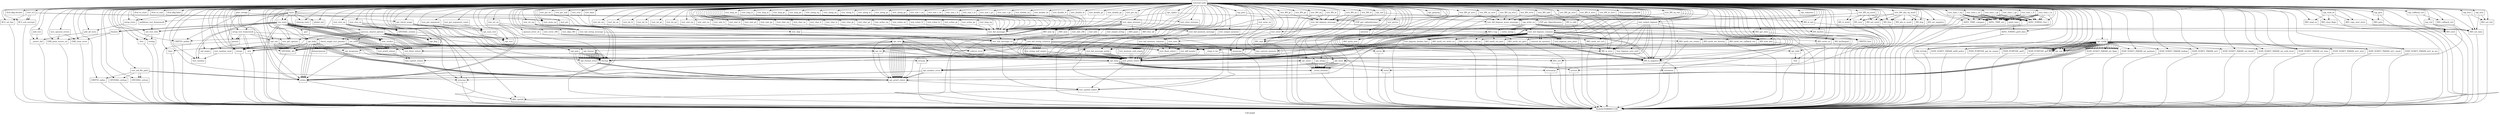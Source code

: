 digraph "Call graph" {
	label="Call graph";

	Node0x559806651340 [shape=record,label="{external node}"];
	Node0x559806651340 -> Node0x559806651d80;
	Node0x559806651340 -> Node0x5598063eb0b0;
	Node0x559806651340 -> Node0x5598063e9d00;
	Node0x559806651340 -> Node0x5598066508b0;
	Node0x559806651340 -> Node0x5598063e9c50;
	Node0x559806651340 -> Node0x5598063e9dd0;
	Node0x559806651340 -> Node0x5598063e9e40;
	Node0x559806651340 -> Node0x559806652060;
	Node0x559806651340 -> Node0x5598063e9f40;
	Node0x559806651340 -> Node0x5598063e9fb0;
	Node0x559806651340 -> Node0x5598063ea020;
	Node0x559806651340 -> Node0x5598063ea050;
	Node0x559806651340 -> Node0x5598064489f0;
	Node0x559806651340 -> Node0x559806448be0;
	Node0x559806651340 -> Node0x559806448c50;
	Node0x559806651340 -> Node0x559806448cf0;
	Node0x559806651340 -> Node0x559806448d90;
	Node0x559806651340 -> Node0x559806448e30;
	Node0x559806651340 -> Node0x5598063c3740;
	Node0x559806651340 -> Node0x5598063c37e0;
	Node0x559806651340 -> Node0x5598063c3880;
	Node0x559806651340 -> Node0x55980640d3b0;
	Node0x559806651340 -> Node0x55980640d500;
	Node0x559806651340 -> Node0x55980640d420;
	Node0x559806651340 -> Node0x55980640d5a0;
	Node0x559806651340 -> Node0x55980640d610;
	Node0x559806651340 -> Node0x55980640d6b0;
	Node0x559806651340 -> Node0x55980640d760;
	Node0x559806651340 -> Node0x55980640d970;
	Node0x559806651340 -> Node0x55980640d9a0;
	Node0x559806651340 -> Node0x55980640da50;
	Node0x559806651340 -> Node0x55980640dbd0;
	Node0x559806651340 -> Node0x55980640dcd0;
	Node0x559806651340 -> Node0x55980640e080;
	Node0x559806651340 -> Node0x55980640e190;
	Node0x559806651340 -> Node0x55980640e2a0;
	Node0x559806651340 -> Node0x55980640dfa0;
	Node0x559806651340 -> Node0x55980640e2d0;
	Node0x559806651340 -> Node0x559806448a20;
	Node0x559806651340 -> Node0x55980640d450;
	Node0x559806651340 -> Node0x5598063c2d40;
	Node0x559806651340 -> Node0x559806448b40;
	Node0x559806651340 -> Node0x55980640dd70;
	Node0x559806651340 -> Node0x5598063ea130;
	Node0x559806651340 -> Node0x559806652f10;
	Node0x559806651340 -> Node0x559806652f40;
	Node0x559806651340 -> Node0x559806653050;
	Node0x559806651340 -> Node0x559806653130;
	Node0x559806651340 -> Node0x559806653160;
	Node0x559806651340 -> Node0x5598066531d0;
	Node0x559806651340 -> Node0x559806653280;
	Node0x559806651340 -> Node0x559806653320;
	Node0x559806651340 -> Node0x5598066534a0;
	Node0x559806651340 -> Node0x5598066534d0;
	Node0x559806651340 -> Node0x559806653640;
	Node0x559806651340 -> Node0x559806653670;
	Node0x559806651340 -> Node0x5598066536e0;
	Node0x559806651340 -> Node0x5598066538b0;
	Node0x559806651340 -> Node0x559806653950;
	Node0x559806651340 -> Node0x5598066539f0;
	Node0x559806651340 -> Node0x559806653a90;
	Node0x559806651340 -> Node0x559806653b30;
	Node0x559806651340 -> Node0x559806653bd0;
	Node0x559806651340 -> Node0x559806653c70;
	Node0x559806651340 -> Node0x559806653d10;
	Node0x559806651340 -> Node0x5598066526a0;
	Node0x559806651340 -> Node0x559806652740;
	Node0x559806651340 -> Node0x5598066527e0;
	Node0x559806651340 -> Node0x559806652880;
	Node0x559806651340 -> Node0x559806652920;
	Node0x559806651340 -> Node0x5598066529c0;
	Node0x559806651340 -> Node0x559806652a60;
	Node0x559806651340 -> Node0x559806652b00;
	Node0x559806651340 -> Node0x559806652ba0;
	Node0x559806651340 -> Node0x559806652c40;
	Node0x559806651340 -> Node0x559806652ce0;
	Node0x559806651340 -> Node0x559806652d80;
	Node0x559806651340 -> Node0x559806653d40;
	Node0x559806651340 -> Node0x559806653de0;
	Node0x559806651340 -> Node0x559806653e80;
	Node0x559806651340 -> Node0x559806653f20;
	Node0x559806651340 -> Node0x559806653fc0;
	Node0x559806651340 -> Node0x559806654060;
	Node0x559806651340 -> Node0x559806654100;
	Node0x559806651340 -> Node0x5598066541a0;
	Node0x559806651340 -> Node0x559806654240;
	Node0x559806651340 -> Node0x5598066542e0;
	Node0x559806651340 -> Node0x559806654380;
	Node0x559806651340 -> Node0x559806654420;
	Node0x559806651340 -> Node0x5598066544c0;
	Node0x559806651340 -> Node0x559806654560;
	Node0x559806651340 -> Node0x559806654600;
	Node0x559806651340 -> Node0x559806428100;
	Node0x559806651340 -> Node0x5598064281a0;
	Node0x559806651340 -> Node0x559806428240;
	Node0x559806651340 -> Node0x5598064282e0;
	Node0x559806651340 -> Node0x559806428380;
	Node0x559806651340 -> Node0x559806428420;
	Node0x559806651340 -> Node0x5598064284c0;
	Node0x559806651340 -> Node0x559806428560;
	Node0x559806651340 -> Node0x559806428600;
	Node0x559806651340 -> Node0x5598064286a0;
	Node0x559806651340 -> Node0x559806428740;
	Node0x559806651340 -> Node0x5598064287e0;
	Node0x559806651340 -> Node0x559806428880;
	Node0x559806651340 -> Node0x559806428920;
	Node0x559806651340 -> Node0x5598064289c0;
	Node0x559806651340 -> Node0x55980640d640;
	Node0x559806651340 -> Node0x559806428a90;
	Node0x559806651340 -> Node0x559806428b30;
	Node0x559806651340 -> Node0x559806428bd0;
	Node0x559806651340 -> Node0x559806428d90;
	Node0x559806651340 -> Node0x559806428dc0;
	Node0x559806651340 -> Node0x559806428f00;
	Node0x559806651340 -> Node0x559806428fa0;
	Node0x559806651340 -> Node0x5598064290d0;
	Node0x559806651340 -> Node0x5598063e9be0;
	Node0x559806651340 -> Node0x559806429100;
	Node0x559806651340 -> Node0x5598064292e0;
	Node0x559806651340 -> Node0x559806429310;
	Node0x559806651340 -> Node0x559806429410;
	Node0x559806651340 -> Node0x559806429570;
	Node0x559806651340 -> Node0x5598064295e0;
	Node0x559806651340 -> Node0x559806429740;
	Node0x559806651340 -> Node0x559806429770;
	Node0x559806651340 -> Node0x559806429830;
	Node0x559806651340 -> Node0x5598064298f0;
	Node0x559806651340 -> Node0x5598064299f0;
	Node0x559806651340 -> Node0x559806429b70;
	Node0x559806651340 -> Node0x559806427080;
	Node0x559806651340 -> Node0x5598064270f0;
	Node0x559806651340 -> Node0x559806427240;
	Node0x559806651340 -> Node0x5598064272b0;
	Node0x559806651340 -> Node0x559806427400;
	Node0x559806651340 -> Node0x559806427470;
	Node0x559806651340 -> Node0x559806427600;
	Node0x559806651340 -> Node0x5598064276a0;
	Node0x559806651340 -> Node0x559806427710;
	Node0x559806651340 -> Node0x559806427800;
	Node0x559806651340 -> Node0x559806427830;
	Node0x559806651340 -> Node0x559806427930;
	Node0x559806651340 -> Node0x5598064279d0;
	Node0x559806651340 -> Node0x559806427960;
	Node0x559806651340 -> Node0x559806427b60;
	Node0x559806651340 -> Node0x559806427da0;
	Node0x559806651340 -> Node0x559806427e10;
	Node0x559806651340 -> Node0x559806427e40;
	Node0x559806651340 -> Node0x559806427ef0;
	Node0x559806651340 -> Node0x559806429c10;
	Node0x559806651340 -> Node0x559806429c80;
	Node0x559806651340 -> Node0x559806429cb0;
	Node0x559806651340 -> Node0x559806429ee0;
	Node0x559806651340 -> Node0x559806429fb0;
	Node0x559806651340 -> Node0x55980642a0b0;
	Node0x559806651340 -> Node0x55980642a0e0;
	Node0x559806651340 -> Node0x55980642a260;
	Node0x559806651340 -> Node0x55980642a3e0;
	Node0x559806651340 -> Node0x55980642a560;
	Node0x559806651340 -> Node0x55980642a6e0;
	Node0x559806651340 -> Node0x55980642a8d0;
	Node0x559806651340 -> Node0x55980642a940;
	Node0x559806651340 -> Node0x559806448920;
	Node0x559806651340 -> Node0x5598063c3350;
	Node0x559806651340 -> Node0x55980642a970;
	Node0x559806651340 -> Node0x55980642ab40;
	Node0x559806651340 -> Node0x55980642abb0;
	Node0x559806651340 -> Node0x55980642acf0;
	Node0x559806651340 -> Node0x55980642ad90;
	Node0x559806651340 -> Node0x55980642ae00;
	Node0x559806651340 -> Node0x55980642aef0;
	Node0x559806651340 -> Node0x5598063c3580;
	Node0x559806651340 -> Node0x55980642af20;
	Node0x559806651340 -> Node0x55980642afe0;
	Node0x559806651340 -> Node0x5598063dfd20;
	Node0x559806651340 -> Node0x5598063dfdd0;
	Node0x559806651340 -> Node0x5598063dfe00;
	Node0x559806651340 -> Node0x5598063e0080;
	Node0x559806651340 -> Node0x5598063e00b0;
	Node0x559806651340 -> Node0x5598063e02a0;
	Node0x559806651340 -> Node0x5598063e02d0;
	Node0x559806651340 -> Node0x5598063e04c0;
	Node0x559806651340 -> Node0x5598063c3510;
	Node0x559806651340 -> Node0x5598063e04f0;
	Node0x559806651340 -> Node0x5598063e06b0;
	Node0x559806651340 -> Node0x5598063e0720;
	Node0x559806651340 -> Node0x5598063e0790;
	Node0x559806651340 -> Node0x5598063e0800;
	Node0x559806651340 -> Node0x5598063e0870;
	Node0x559806651340 -> Node0x5598063e0cf0;
	Node0x559806651340 -> Node0x5598063e0d60;
	Node0x559806651340 -> Node0x5598063e0dd0;
	Node0x559806651340 -> Node0x5598063e0e40;
	Node0x559806651340 -> Node0x5598063e0eb0;
	Node0x559806651340 -> Node0x5598063e1730;
	Node0x559806651340 -> Node0x5598063e17a0;
	Node0x559806651340 -> Node0x5598063e1810;
	Node0x559806651340 -> Node0x5598063e1880;
	Node0x559806651340 -> Node0x5598063c33f0;
	Node0x559806651340 -> Node0x5598063e1bf0;
	Node0x559806651340 -> Node0x5598063e1b80;
	Node0x559806651340 -> Node0x5598063e1cd0;
	Node0x559806651340 -> Node0x5598063c34a0;
	Node0x559806651340 -> Node0x5598063e1da0;
	Node0x559806651340 -> Node0x55980640e200;
	Node0x559806651340 -> Node0x55980640e0f0;
	Node0x559806651340 -> Node0x5598063c3380;
	Node0x559806651340 -> Node0x55980640dd40;
	Node0x559806651340 -> Node0x5598063e1e00;
	Node0x559806651340 -> Node0x5598063e1f90;
	Node0x559806651340 -> Node0x5598063e2000;
	Node0x559806651340 -> Node0x55980640e010;
	Node0x559806651340 -> Node0x5598063e2100;
	Node0x559806651340 -> Node0x5598063c3620;
	Node0x559806651340 -> Node0x5598063e21a0;
	Node0x559806651340 -> Node0x55980640e380;
	Node0x559806651340 -> Node0x559806448ad0;
	Node0x559806651340 -> Node0x5598063e22a0;
	Node0x559806651340 -> Node0x5598063c3690;
	Node0x559806651340 -> Node0x5598063e23a0;
	Node0x559806651340 -> Node0x559806428c00;
	Node0x559806651340 -> Node0x5598063e2740;
	Node0x559806651340 -> Node0x5598063e2c40;
	Node0x559806651340 -> Node0x5598064294b0;
	Node0x559806651340 -> Node0x5598063e2dd0;
	Node0x559806651340 -> Node0x5598063e2f40;
	Node0x559806651340 -> Node0x5598063e3430;
	Node0x559806651340 -> Node0x559806429680;
	Node0x559806651340 -> Node0x5598063e3680;
	Node0x559806651340 -> Node0x5598063e36f0;
	Node0x559806651340 -> Node0x559806429270;
	Node0x559806651340 -> Node0x5598063e3960;
	Node0x559806651340 -> Node0x55980640dde0;
	Node0x559806651340 -> Node0x5598063e1ee0;
	Node0x559806651340 -> Node0x5598063e3b00;
	Node0x559806651340 -> Node0x5598063e3f70;
	Node0x559806651340 -> Node0x5598063e3ba0;
	Node0x559806651340 -> Node0x5598063e41d0;
	Node0x559806651340 -> Node0x5598063e3b30;
	Node0x559806651340 -> Node0x5598063e43c0;
	Node0x559806651340 -> Node0x5598063e3ca0;
	Node0x559806651340 -> Node0x5598063e4460;
	Node0x559806651340 -> Node0x5598063e3d10;
	Node0x559806651340 -> Node0x5598063e45c0;
	Node0x559806651340 -> Node0x5598063e3d80;
	Node0x559806651340 -> Node0x5598063e4740;
	Node0x559806651340 -> Node0x5598063e3df0;
	Node0x559806651340 -> Node0x5598063e4850;
	Node0x559806651340 -> Node0x5598063e3e60;
	Node0x559806651340 -> Node0x5598063e4940;
	Node0x559806651340 -> Node0x5598063e3ed0;
	Node0x559806651340 -> Node0x5598063e3fe0;
	Node0x559806651340 -> Node0x5598063e49e0;
	Node0x559806651340 -> Node0x5598063e4010;
	Node0x559806651340 -> Node0x5598063e47e0;
	Node0x559806651340 -> Node0x5598063e4500;
	Node0x559806651340 -> Node0x5598063e4270;
	Node0x559806651340 -> Node0x5598063e4200;
	Node0x559806651340 -> Node0x5598063e4320;
	Node0x559806651340 -> Node0x5598063e4080;
	Node0x559806651340 -> Node0x5598063ddc40;
	Node0x5598063eb0b0 [shape=record,label="{test_rc2}"];
	Node0x5598063eb0b0 -> Node0x5598066508b0;
	Node0x5598063eb0b0 -> Node0x5598063e9c50;
	Node0x5598063eb0b0 -> Node0x5598063e9be0;
	Node0x5598063eb0b0 -> Node0x5598063e9c50;
	Node0x5598063eb0b0 -> Node0x5598063e9be0;
	Node0x559806651d80 [shape=record,label="{setup_tests}"];
	Node0x559806651d80 -> Node0x559806652060;
	Node0x5598063e9d00 [shape=record,label="{llvm.dbg.declare}"];
	Node0x5598066508b0 [shape=record,label="{RC2_set_key}"];
	Node0x5598066508b0 -> Node0x559806651140;
	Node0x5598063ea050 [shape=record,label="{atoi}"];
	Node0x5598063ea050 -> Node0x559806651140;
	Node0x5598063ea100 [shape=record,label="{set_seed}"];
	Node0x5598063ea100 -> Node0x5598064489f0;
	Node0x5598063ea100 -> Node0x5598063e9f40;
	Node0x5598063ea100 -> Node0x559806448a20;
	Node0x5598063ea100 -> Node0x559806448ad0;
	Node0x5598063ea100 -> Node0x559806448b40;
	Node0x5598064489f0 [shape=record,label="{time}"];
	Node0x5598064489f0 -> Node0x559806651140;
	Node0x559806448be0 [shape=record,label="{pulldown_test_framework}"];
	Node0x559806448be0 -> Node0x559806448c50;
	Node0x559806448c50 [shape=record,label="{set_test_title}"];
	Node0x559806448c50 -> Node0x559806448cf0;
	Node0x559806448c50 -> Node0x559806448d90;
	Node0x55980640d9a0 [shape=record,label="{CRYPTO_zalloc}"];
	Node0x55980640d9a0 -> Node0x559806651140;
	Node0x559806448cf0 [shape=record,label="{free}"];
	Node0x559806448cf0 -> Node0x559806651140;
	Node0x559806448d90 [shape=record,label="{strdup}"];
	Node0x559806448d90 -> Node0x559806651140;
	Node0x559806448e30 [shape=record,label="{run_tests}"];
	Node0x559806448e30 -> Node0x5598063c2d10;
	Node0x559806448e30 -> Node0x559806448a20;
	Node0x559806448e30 -> Node0x559806448a20;
	Node0x559806448e30 -> Node0x559806448a20;
	Node0x559806448e30 -> Node0x559806448ad0;
	Node0x559806448e30 -> Node0x5598063c2d40;
	Node0x559806448e30 -> Node0x559806448a20;
	Node0x559806448e30 -> Node0x559806448a20;
	Node0x559806448e30 -> Node0x559806448ad0;
	Node0x559806448e30 -> Node0x559806448c50;
	Node0x559806448e30 -> Node0x559806651140;
	Node0x559806448e30 -> Node0x5598063c2df0;
	Node0x559806448e30 -> Node0x5598063c2e60;
	Node0x559806448e30 -> Node0x559806448a20;
	Node0x559806448e30 -> Node0x559806448a20;
	Node0x559806448e30 -> Node0x559806448ad0;
	Node0x559806448e30 -> Node0x5598063c2d40;
	Node0x559806448e30 -> Node0x5598063c32e0;
	Node0x559806448e30 -> Node0x559806448c50;
	Node0x559806448e30 -> Node0x559806651140;
	Node0x559806448e30 -> Node0x5598063c2e60;
	Node0x559806448e30 -> Node0x5598063c2df0;
	Node0x559806448e30 -> Node0x5598063c2df0;
	Node0x559806448e30 -> Node0x5598063c2df0;
	Node0x559806427710 [shape=record,label="{BN_is_odd}"];
	Node0x559806427710 -> Node0x559806651140;
	Node0x559806427800 [shape=record,label="{test_BN_even}"];
	Node0x559806427800 -> Node0x559806427710;
	Node0x559806427800 -> Node0x559806429680;
	Node0x559806427830 [shape=record,label="{test_BN_eq_word}"];
	Node0x559806427830 -> Node0x559806427930;
	Node0x559806427830 -> Node0x5598064279d0;
	Node0x559806427830 -> Node0x559806427960;
	Node0x559806427830 -> Node0x5598064294b0;
	Node0x559806427830 -> Node0x559806427b60;
	Node0x559806427930 [shape=record,label="{BN_is_word}"];
	Node0x559806427930 -> Node0x559806651140;
	Node0x5598064279d0 [shape=record,label="{BN_new}"];
	Node0x5598064279d0 -> Node0x559806651140;
	Node0x559806427960 [shape=record,label="{BN_set_word}"];
	Node0x559806427960 -> Node0x559806651140;
	Node0x559806427b60 [shape=record,label="{BN_free}"];
	Node0x559806427b60 -> Node0x559806651140;
	Node0x559806427da0 [shape=record,label="{test_BN_abs_eq_word}"];
	Node0x559806427da0 -> Node0x559806427e10;
	Node0x559806427da0 -> Node0x5598064279d0;
	Node0x559806427da0 -> Node0x559806427e40;
	Node0x559806427da0 -> Node0x559806427ef0;
	Node0x559806427da0 -> Node0x559806427960;
	Node0x559806427da0 -> Node0x5598064294b0;
	Node0x559806427da0 -> Node0x559806427b60;
	Node0x559806427da0 -> Node0x559806427b60;
	Node0x559806427e10 [shape=record,label="{BN_abs_is_word}"];
	Node0x559806427e10 -> Node0x559806651140;
	Node0x559806427e40 [shape=record,label="{BN_dup}"];
	Node0x559806427e40 -> Node0x559806651140;
	Node0x559806427ef0 [shape=record,label="{BN_set_negative}"];
	Node0x559806427ef0 -> Node0x559806651140;
	Node0x559806429c10 [shape=record,label="{test_time_t_eq}"];
	Node0x559806429c10 -> Node0x559806429c80;
	Node0x559806429c10 -> Node0x559806429c80;
	Node0x559806429c10 -> Node0x559806429cb0;
	Node0x559806429c10 -> Node0x559806429d60;
	Node0x559806429c10 -> Node0x559806429d60;
	Node0x559806429c10 -> Node0x5598066537e0;
	Node0x559806429c10 -> Node0x559806429ee0;
	Node0x559806429c10 -> Node0x559806429ee0;
	Node0x559806429c80 [shape=record,label="{ASN1_TIME_set}"];
	Node0x559806429c80 -> Node0x559806651140;
	Node0x559806429cb0 [shape=record,label="{ASN1_TIME_compare}"];
	Node0x559806429cb0 -> Node0x559806651140;
	Node0x559806429d60 [shape=record,label="{print_time}"];
	Node0x559806429d60 -> Node0x559806429fb0;
	Node0x559806429ee0 [shape=record,label="{ASN1_STRING_free}"];
	Node0x559806429ee0 -> Node0x559806651140;
	Node0x559806429fb0 [shape=record,label="{ASN1_STRING_get0_data}"];
	Node0x559806429fb0 -> Node0x559806651140;
	Node0x55980642a0b0 [shape=record,label="{test_time_t_ne}"];
	Node0x55980642a0b0 -> Node0x559806429c80;
	Node0x55980642a0b0 -> Node0x559806429c80;
	Node0x55980642a0b0 -> Node0x559806429cb0;
	Node0x55980642a0b0 -> Node0x559806429d60;
	Node0x55980642a0b0 -> Node0x559806429d60;
	Node0x55980642a0b0 -> Node0x5598066537e0;
	Node0x55980642a0b0 -> Node0x559806429ee0;
	Node0x55980642a0b0 -> Node0x559806429ee0;
	Node0x55980642a0e0 [shape=record,label="{test_time_t_gt}"];
	Node0x55980642a0e0 -> Node0x559806429c80;
	Node0x55980642a0e0 -> Node0x559806429c80;
	Node0x55980642a0e0 -> Node0x559806429cb0;
	Node0x55980642a0e0 -> Node0x559806429d60;
	Node0x55980642a0e0 -> Node0x559806429d60;
	Node0x55980642a0e0 -> Node0x5598066537e0;
	Node0x55980642a0e0 -> Node0x559806429ee0;
	Node0x55980642a0e0 -> Node0x559806429ee0;
	Node0x55980642a260 [shape=record,label="{test_time_t_ge}"];
	Node0x55980642a260 -> Node0x559806429c80;
	Node0x55980642a260 -> Node0x559806429c80;
	Node0x55980642a260 -> Node0x559806429cb0;
	Node0x55980642a260 -> Node0x559806429d60;
	Node0x55980642a260 -> Node0x559806429d60;
	Node0x55980642a260 -> Node0x5598066537e0;
	Node0x55980642a260 -> Node0x559806429ee0;
	Node0x55980642a260 -> Node0x559806429ee0;
	Node0x55980642a3e0 [shape=record,label="{test_time_t_lt}"];
	Node0x55980642a3e0 -> Node0x559806429c80;
	Node0x55980642a3e0 -> Node0x559806429c80;
	Node0x55980642a3e0 -> Node0x559806429cb0;
	Node0x55980642a3e0 -> Node0x559806429d60;
	Node0x55980642a3e0 -> Node0x559806429d60;
	Node0x55980642a3e0 -> Node0x5598066537e0;
	Node0x55980642a3e0 -> Node0x559806429ee0;
	Node0x55980642a3e0 -> Node0x559806429ee0;
	Node0x55980642a560 [shape=record,label="{test_time_t_le}"];
	Node0x55980642a560 -> Node0x559806429c80;
	Node0x55980642a560 -> Node0x559806429c80;
	Node0x55980642a560 -> Node0x559806429cb0;
	Node0x55980642a560 -> Node0x559806429d60;
	Node0x55980642a560 -> Node0x559806429d60;
	Node0x55980642a560 -> Node0x5598066537e0;
	Node0x55980642a560 -> Node0x559806429ee0;
	Node0x55980642a560 -> Node0x559806429ee0;
	Node0x55980642a6e0 [shape=record,label="{opt_progname}"];
	Node0x55980642a6e0 -> Node0x55980640d610;
	Node0x55980642a6e0 -> Node0x55980642a8d0;
	Node0x55980642a8d0 [shape=record,label="{strncpy}"];
	Node0x55980642a8d0 -> Node0x559806651140;
	Node0x55980642a940 [shape=record,label="{opt_getprog}"];
	Node0x559806448920 [shape=record,label="{opt_init}"];
	Node0x559806448920 -> Node0x5598063c3350;
	Node0x559806448920 -> Node0x55980642a6e0;
	Node0x559806448920 -> Node0x55980640e2a0;
	Node0x559806448920 -> Node0x55980640e2a0;
	Node0x559806448920 -> Node0x55980640e2a0;
	Node0x559806448920 -> Node0x55980640d420;
	Node0x559806448920 -> Node0x55980640e2a0;
	Node0x559806448920 -> Node0x55980640e2a0;
	Node0x559806448920 -> Node0x55980640e2a0;
	Node0x5598063e4010 [shape=record,label="{BIO_set_data}"];
	Node0x5598063e4010 -> Node0x559806651140;
	Node0x5598063e47e0 [shape=record,label="{BIO_set_init}"];
	Node0x5598063e47e0 -> Node0x559806651140;
	Node0x5598063e4500 [shape=record,label="{BIO_gets}"];
	Node0x5598063e4500 -> Node0x559806651140;
	Node0x5598063e4270 [shape=record,label="{BIO_read_ex}"];
	Node0x5598063e4270 -> Node0x559806651140;
	Node0x5598063e4200 [shape=record,label="{BIO_clear_flags}"];
	Node0x5598063e4200 -> Node0x559806651140;
	Node0x5598063e4320 [shape=record,label="{BIO_copy_next_retry}"];
	Node0x5598063e4320 -> Node0x559806651140;
	Node0x5598063e4080 [shape=record,label="{BIO_get_data}"];
	Node0x5598063e4080 -> Node0x559806651140;
	Node0x5598063e4130 [shape=record,label="{write_string}"];
	Node0x5598063e4130 -> Node0x5598063ddc40;
	Node0x5598063ddc40 [shape=record,label="{BIO_write_ex}"];
	Node0x5598063ddc40 -> Node0x559806651140;
	Node0x5598063e9c50 [shape=record,label="{RC2_ecb_encrypt}"];
	Node0x5598063e9c50 -> Node0x559806651140;
	Node0x5598063e9dd0 [shape=record,label="{add_test}"];
	Node0x5598063e9dd0 -> Node0x5598063e9e40;
	Node0x5598063e9e40 [shape=record,label="{__assert_fail}"];
	Node0x5598063e9e40 -> Node0x559806651140;
	Node0x559806652060 [shape=record,label="{add_all_tests}"];
	Node0x559806652060 -> Node0x5598063e9e40;
	Node0x5598063e9f40 [shape=record,label="{subtest_level}"];
	Node0x5598063e9fb0 [shape=record,label="{setup_test_framework}"];
	Node0x5598063e9fb0 -> Node0x5598063ea020;
	Node0x5598063e9fb0 -> Node0x5598063ea020;
	Node0x5598063e9fb0 -> Node0x5598063ea050;
	Node0x5598063e9fb0 -> Node0x5598063ea050;
	Node0x5598063e9fb0 -> Node0x5598063ea100;
	Node0x5598063e9fb0 -> Node0x5598063ea130;
	Node0x5598063e9fb0 -> Node0x559806448920;
	Node0x5598063ea020 [shape=record,label="{getenv}"];
	Node0x5598063ea020 -> Node0x559806651140;
	Node0x559806429410 [shape=record,label="{BN_cmp}"];
	Node0x559806429410 -> Node0x559806651140;
	Node0x559806429570 [shape=record,label="{test_BN_eq_zero}"];
	Node0x559806429570 -> Node0x5598064295e0;
	Node0x559806429570 -> Node0x559806429680;
	Node0x5598064295e0 [shape=record,label="{BN_is_zero}"];
	Node0x5598064295e0 -> Node0x559806651140;
	Node0x559806429740 [shape=record,label="{test_BN_ne}"];
	Node0x559806429740 -> Node0x559806429410;
	Node0x559806429740 -> Node0x5598064294b0;
	Node0x559806429770 [shape=record,label="{test_BN_ne_zero}"];
	Node0x559806429770 -> Node0x5598064295e0;
	Node0x559806429770 -> Node0x559806429680;
	Node0x559806429830 [shape=record,label="{test_BN_gt}"];
	Node0x559806429830 -> Node0x559806429410;
	Node0x559806429830 -> Node0x5598064294b0;
	Node0x5598064298f0 [shape=record,label="{test_BN_gt_zero}"];
	Node0x5598064298f0 -> Node0x5598064299f0;
	Node0x5598064298f0 -> Node0x5598064295e0;
	Node0x5598064298f0 -> Node0x559806429680;
	Node0x5598064299f0 [shape=record,label="{BN_is_negative}"];
	Node0x5598064299f0 -> Node0x559806651140;
	Node0x559806429b70 [shape=record,label="{test_BN_ge}"];
	Node0x559806429b70 -> Node0x559806429410;
	Node0x559806429b70 -> Node0x5598064294b0;
	Node0x559806427080 [shape=record,label="{test_BN_ge_zero}"];
	Node0x559806427080 -> Node0x5598064299f0;
	Node0x559806427080 -> Node0x5598064295e0;
	Node0x559806427080 -> Node0x559806429680;
	Node0x5598064270f0 [shape=record,label="{test_BN_lt}"];
	Node0x5598064270f0 -> Node0x559806429410;
	Node0x5598064270f0 -> Node0x5598064294b0;
	Node0x559806427240 [shape=record,label="{test_BN_lt_zero}"];
	Node0x559806427240 -> Node0x5598064299f0;
	Node0x559806427240 -> Node0x5598064295e0;
	Node0x559806427240 -> Node0x559806429680;
	Node0x5598064272b0 [shape=record,label="{test_BN_le}"];
	Node0x5598064272b0 -> Node0x559806429410;
	Node0x5598064272b0 -> Node0x5598064294b0;
	Node0x559806427400 [shape=record,label="{test_BN_le_zero}"];
	Node0x559806427400 -> Node0x5598064299f0;
	Node0x559806427400 -> Node0x5598064295e0;
	Node0x559806427400 -> Node0x559806429680;
	Node0x559806427470 [shape=record,label="{test_BN_eq_one}"];
	Node0x559806427470 -> Node0x559806427600;
	Node0x559806427470 -> Node0x559806429680;
	Node0x559806427600 [shape=record,label="{BN_is_one}"];
	Node0x559806427600 -> Node0x559806651140;
	Node0x5598064276a0 [shape=record,label="{test_BN_odd}"];
	Node0x5598064276a0 -> Node0x559806427710;
	Node0x5598064276a0 -> Node0x559806429680;
	Node0x5598063e3ba0 [shape=record,label="{BIO_meth_set_write_ex}"];
	Node0x5598063e3ba0 -> Node0x559806651140;
	Node0x5598063e41d0 [shape=record,label="{tap_read_ex}"];
	Node0x5598063e41d0 -> Node0x5598063e3fe0;
	Node0x5598063e41d0 -> Node0x5598063e4270;
	Node0x5598063e41d0 -> Node0x5598063e4200;
	Node0x5598063e41d0 -> Node0x5598063e4320;
	Node0x5598063e3b30 [shape=record,label="{BIO_meth_set_read_ex}"];
	Node0x5598063e3b30 -> Node0x559806651140;
	Node0x5598063e43c0 [shape=record,label="{tap_puts}"];
	Node0x5598063e43c0 -> Node0x55980640d610;
	Node0x5598063e43c0 -> Node0x5598063e3f70;
	Node0x5598063e3ca0 [shape=record,label="{BIO_meth_set_puts}"];
	Node0x5598063e3ca0 -> Node0x559806651140;
	Node0x5598063e4460 [shape=record,label="{tap_gets}"];
	Node0x5598063e4460 -> Node0x5598063e3fe0;
	Node0x5598063e4460 -> Node0x5598063e4500;
	Node0x5598063e3d10 [shape=record,label="{BIO_meth_set_gets}"];
	Node0x5598063e3d10 -> Node0x559806651140;
	Node0x5598063e45c0 [shape=record,label="{tap_ctrl}"];
	Node0x5598063e45c0 -> Node0x5598063e3fe0;
	Node0x5598063e45c0 -> Node0x5598063e4010;
	Node0x5598063e45c0 -> Node0x5598063e22a0;
	Node0x5598063e3d80 [shape=record,label="{BIO_meth_set_ctrl}"];
	Node0x5598063e3d80 -> Node0x559806651140;
	Node0x5598063e4740 [shape=record,label="{tap_new}"];
	Node0x5598063e4740 -> Node0x5598063e4010;
	Node0x5598063e4740 -> Node0x5598063e47e0;
	Node0x5598063e3df0 [shape=record,label="{BIO_meth_set_create}"];
	Node0x5598063e3df0 -> Node0x559806651140;
	Node0x5598063e4850 [shape=record,label="{tap_free}"];
	Node0x5598063e4850 -> Node0x5598063e4010;
	Node0x5598063e4850 -> Node0x5598063e47e0;
	Node0x5598063e3e60 [shape=record,label="{BIO_meth_set_destroy}"];
	Node0x5598063e3e60 -> Node0x559806651140;
	Node0x5598063e4940 [shape=record,label="{tap_callback_ctrl}"];
	Node0x5598063e4940 -> Node0x5598063e3fe0;
	Node0x5598063e4940 -> Node0x5598063e49e0;
	Node0x5598063e3ed0 [shape=record,label="{BIO_meth_set_callback_ctrl}"];
	Node0x5598063e3ed0 -> Node0x559806651140;
	Node0x5598063e3fe0 [shape=record,label="{BIO_next}"];
	Node0x5598063e3fe0 -> Node0x559806651140;
	Node0x5598063e49e0 [shape=record,label="{BIO_callback_ctrl}"];
	Node0x5598063e49e0 -> Node0x559806651140;
	Node0x5598063c2d10 [shape=record,label="{process_shared_options}"];
	Node0x5598063c2d10 -> Node0x5598063c3350;
	Node0x5598063c2d10 -> Node0x5598063c33f0;
	Node0x5598063c2d10 -> Node0x5598063ea130;
	Node0x5598063c2d10 -> Node0x5598063c3380;
	Node0x5598063c2d10 -> Node0x5598063c34a0;
	Node0x5598063c2d10 -> Node0x5598063c3510;
	Node0x5598063c2d10 -> Node0x5598063c34a0;
	Node0x5598063c2d10 -> Node0x5598063c3510;
	Node0x5598063c2d10 -> Node0x5598063c3580;
	Node0x5598063c2d10 -> Node0x5598063c3510;
	Node0x5598063c2d10 -> Node0x5598063c3580;
	Node0x5598063c2d10 -> Node0x5598063c3510;
	Node0x5598063c2d10 -> Node0x5598063c3580;
	Node0x5598063c2d10 -> Node0x5598063ea100;
	Node0x5598063c2d10 -> Node0x5598063c35f0;
	Node0x5598063c2df0 [shape=record,label="{test_verdict}"];
	Node0x5598063c2df0 -> Node0x559806448ad0;
	Node0x5598063c2df0 -> Node0x5598063c3690;
	Node0x5598063c2df0 -> Node0x559806448a20;
	Node0x5598063c2df0 -> Node0x5598063c3620;
	Node0x5598063c2df0 -> Node0x559806448a20;
	Node0x5598063c2df0 -> Node0x559806448a20;
	Node0x5598063c2df0 -> Node0x559806448ad0;
	Node0x5598063c2e60 [shape=record,label="{finalize}"];
	Node0x5598063c2e60 -> Node0x5598063c3740;
	Node0x5598063c2e60 -> Node0x5598063c37e0;
	Node0x5598063c32e0 [shape=record,label="{gcd}"];
	Node0x5598063c3740 [shape=record,label="{ERR_clear_error}"];
	Node0x5598063c3740 -> Node0x559806651140;
	Node0x5598063c37e0 [shape=record,label="{ERR_print_errors_cb}"];
	Node0x5598063c37e0 -> Node0x559806651140;
	Node0x5598063c3880 [shape=record,label="{llvm.va_start}"];
	Node0x55980640d3b0 [shape=record,label="{llvm.va_end}"];
	Node0x5598063c35f0 [shape=record,label="{check_single_test_params}"];
	Node0x5598063c35f0 -> Node0x55980640d420;
	Node0x5598063c35f0 -> Node0x5598063ea050;
	Node0x5598063c35f0 -> Node0x55980640d450;
	Node0x5598063c35f0 -> Node0x55980640d450;
	Node0x5598063c35f0 -> Node0x55980640d450;
	Node0x55980640d500 [shape=record,label="{llvm.dbg.label}"];
	Node0x55980640d420 [shape=record,label="{strcmp}"];
	Node0x55980640d420 -> Node0x559806651140;
	Node0x55980640d5a0 [shape=record,label="{glue_strings}"];
	Node0x55980640d5a0 -> Node0x55980640d610;
	Node0x55980640d5a0 -> Node0x55980640d6b0;
	Node0x55980640d5a0 -> Node0x55980640d640;
	Node0x55980640d5a0 -> Node0x55980640d760;
	Node0x55980640d5a0 -> Node0x55980640d610;
	Node0x55980640d610 [shape=record,label="{strlen}"];
	Node0x55980640d610 -> Node0x559806651140;
	Node0x55980640d6b0 [shape=record,label="{CRYPTO_malloc}"];
	Node0x55980640d6b0 -> Node0x559806651140;
	Node0x55980640d760 [shape=record,label="{strcpy}"];
	Node0x55980640d760 -> Node0x559806651140;
	Node0x55980640d970 [shape=record,label="{test_mk_file_path}"];
	Node0x55980640d970 -> Node0x55980640d610;
	Node0x55980640d970 -> Node0x55980640d610;
	Node0x55980640d970 -> Node0x55980640d610;
	Node0x55980640d970 -> Node0x55980640d9a0;
	Node0x55980640d970 -> Node0x55980640da50;
	Node0x55980640d970 -> Node0x55980640dbd0;
	Node0x55980640d970 -> Node0x55980640dbd0;
	Node0x55980640da50 [shape=record,label="{OPENSSL_strlcpy}"];
	Node0x55980640da50 -> Node0x559806651140;
	Node0x55980640dbd0 [shape=record,label="{OPENSSL_strlcat}"];
	Node0x55980640dbd0 -> Node0x559806651140;
	Node0x55980640dcd0 [shape=record,label="{main}"];
	Node0x55980640dcd0 -> Node0x55980640dd40;
	Node0x55980640dcd0 -> Node0x55980640dde0;
	Node0x55980640dcd0 -> Node0x55980640d450;
	Node0x55980640dcd0 -> Node0x5598063e9fb0;
	Node0x55980640dcd0 -> Node0x559806651d80;
	Node0x55980640dcd0 -> Node0x559806448e30;
	Node0x55980640dcd0 -> Node0x55980640dd70;
	Node0x55980640dcd0 -> Node0x55980640dfa0;
	Node0x55980640dcd0 -> Node0x5598063ea130;
	Node0x55980640dcd0 -> Node0x5598063c3380;
	Node0x55980640dcd0 -> Node0x559806448be0;
	Node0x55980640dcd0 -> Node0x55980640e010;
	Node0x55980640e080 [shape=record,label="{test_get_argument_count}"];
	Node0x55980640e080 -> Node0x55980640e0f0;
	Node0x55980640e190 [shape=record,label="{test_get_argument}"];
	Node0x55980640e190 -> Node0x55980640e200;
	Node0x55980640e190 -> Node0x55980640e2a0;
	Node0x55980640e190 -> Node0x55980640e0f0;
	Node0x55980640e2a0 [shape=record,label="{OPENSSL_die}"];
	Node0x55980640e2a0 -> Node0x559806651140;
	Node0x55980640dfa0 [shape=record,label="{opt_check_usage}"];
	Node0x55980640dfa0 -> Node0x55980640e200;
	Node0x55980640dfa0 -> Node0x55980640e0f0;
	Node0x55980640dfa0 -> Node0x55980640d450;
	Node0x55980640dfa0 -> Node0x55980640d450;
	Node0x55980640e2d0 [shape=record,label="{opt_printf_stderr}"];
	Node0x55980640e2d0 -> Node0x55980640e380;
	Node0x559806448a20 [shape=record,label="{test_printf_stdout}"];
	Node0x559806448a20 -> Node0x5598063c3620;
	Node0x55980640d450 [shape=record,label="{test_printf_stderr}"];
	Node0x55980640d450 -> Node0x55980640e380;
	Node0x5598063c2d40 [shape=record,label="{test_random}"];
	Node0x559806448b40 [shape=record,label="{test_random_seed}"];
	Node0x559806448b40 -> Node0x5598063c2d40;
	Node0x559806654420 [shape=record,label="{test_ulong_lt}"];
	Node0x559806654420 -> Node0x5598066537e0;
	Node0x5598066544c0 [shape=record,label="{test_ulong_le}"];
	Node0x5598066544c0 -> Node0x5598066537e0;
	Node0x559806654560 [shape=record,label="{test_ulong_gt}"];
	Node0x559806654560 -> Node0x5598066537e0;
	Node0x559806654600 [shape=record,label="{test_ulong_ge}"];
	Node0x559806654600 -> Node0x5598066537e0;
	Node0x559806428100 [shape=record,label="{test_size_t_eq}"];
	Node0x559806428100 -> Node0x5598066537e0;
	Node0x5598064281a0 [shape=record,label="{test_size_t_ne}"];
	Node0x5598064281a0 -> Node0x5598066537e0;
	Node0x559806428240 [shape=record,label="{test_size_t_lt}"];
	Node0x559806428240 -> Node0x5598066537e0;
	Node0x5598064282e0 [shape=record,label="{test_size_t_le}"];
	Node0x5598064282e0 -> Node0x5598066537e0;
	Node0x55980640dd70 [shape=record,label="{cleanup_tests}"];
	Node0x5598063ea130 [shape=record,label="{test_get_options}"];
	Node0x559806652f10 [shape=record,label="{test_fail_message_prefix}"];
	Node0x559806652f10 -> Node0x55980640d450;
	Node0x559806652f10 -> Node0x55980640d450;
	Node0x559806652f10 -> Node0x55980640d450;
	Node0x559806652f10 -> Node0x55980640d450;
	Node0x559806652f10 -> Node0x55980640d450;
	Node0x559806652f10 -> Node0x55980640d450;
	Node0x559806652f40 [shape=record,label="{test_info_c90}"];
	Node0x559806652f40 -> Node0x559806652ff0;
	Node0x559806652ff0 [shape=record,label="{test_fail_message_va}"];
	Node0x559806652ff0 -> Node0x559806652f10;
	Node0x559806652ff0 -> Node0x55980640e380;
	Node0x559806652ff0 -> Node0x55980640d450;
	Node0x559806652ff0 -> Node0x5598063c3690;
	Node0x559806653050 [shape=record,label="{test_info}"];
	Node0x559806653050 -> Node0x559806652ff0;
	Node0x559806653130 [shape=record,label="{test_error_c90}"];
	Node0x559806653130 -> Node0x559806652ff0;
	Node0x559806653130 -> Node0x55980640d450;
	Node0x559806653160 [shape=record,label="{test_error}"];
	Node0x559806653160 -> Node0x559806652ff0;
	Node0x559806653160 -> Node0x55980640d450;
	Node0x5598066531d0 [shape=record,label="{test_perror}"];
	Node0x5598066531d0 -> Node0x559806653280;
	Node0x5598066531d0 -> Node0x559806653320;
	Node0x5598066531d0 -> Node0x559806653160;
	Node0x559806653280 [shape=record,label="{__errno_location}"];
	Node0x559806653280 -> Node0x559806651140;
	Node0x559806653320 [shape=record,label="{strerror}"];
	Node0x559806653320 -> Node0x559806651140;
	Node0x5598066534a0 [shape=record,label="{test_note}"];
	Node0x5598066534a0 -> Node0x55980640e380;
	Node0x5598066534a0 -> Node0x55980640d450;
	Node0x5598066534a0 -> Node0x5598063c3690;
	Node0x5598066534d0 [shape=record,label="{test_skip}"];
	Node0x5598066534d0 -> Node0x559806652ff0;
	Node0x559806653640 [shape=record,label="{test_skip_c90}"];
	Node0x559806653640 -> Node0x559806652ff0;
	Node0x559806653640 -> Node0x55980640d450;
	Node0x559806653670 [shape=record,label="{test_openssl_errors}"];
	Node0x559806653670 -> Node0x5598063c37e0;
	Node0x559806653670 -> Node0x5598063c3740;
	Node0x5598066536e0 [shape=record,label="{test_int_eq}"];
	Node0x5598066536e0 -> Node0x5598066537e0;
	Node0x5598066537e0 [shape=record,label="{test_fail_message}"];
	Node0x5598066537e0 -> Node0x559806652ff0;
	Node0x5598066538b0 [shape=record,label="{test_int_ne}"];
	Node0x5598066538b0 -> Node0x5598066537e0;
	Node0x559806653950 [shape=record,label="{test_int_lt}"];
	Node0x559806653950 -> Node0x5598066537e0;
	Node0x5598066539f0 [shape=record,label="{test_int_le}"];
	Node0x5598066539f0 -> Node0x5598066537e0;
	Node0x559806653a90 [shape=record,label="{test_int_gt}"];
	Node0x559806653a90 -> Node0x5598066537e0;
	Node0x559806653b30 [shape=record,label="{test_int_ge}"];
	Node0x559806653b30 -> Node0x5598066537e0;
	Node0x559806653bd0 [shape=record,label="{test_uint_eq}"];
	Node0x559806653bd0 -> Node0x5598066537e0;
	Node0x559806653c70 [shape=record,label="{test_uint_ne}"];
	Node0x559806653c70 -> Node0x5598066537e0;
	Node0x559806428dc0 [shape=record,label="{test_strn_eq}"];
	Node0x559806428dc0 -> Node0x559806428f00;
	Node0x559806428dc0 -> Node0x559806428fa0;
	Node0x559806428dc0 -> Node0x559806428fa0;
	Node0x559806428dc0 -> Node0x559806428c00;
	Node0x559806428f00 [shape=record,label="{strncmp}"];
	Node0x559806428f00 -> Node0x559806651140;
	Node0x559806428fa0 [shape=record,label="{OPENSSL_strnlen}"];
	Node0x559806428fa0 -> Node0x559806651140;
	Node0x5598064290d0 [shape=record,label="{test_strn_ne}"];
	Node0x5598064290d0 -> Node0x559806428f00;
	Node0x5598064290d0 -> Node0x559806428fa0;
	Node0x5598064290d0 -> Node0x559806428fa0;
	Node0x5598064290d0 -> Node0x559806428c00;
	Node0x5598063e9be0 [shape=record,label="{test_mem_eq}"];
	Node0x5598063e9be0 -> Node0x559806429100;
	Node0x5598063e9be0 -> Node0x559806429270;
	Node0x559806429100 [shape=record,label="{memcmp}"];
	Node0x559806429100 -> Node0x559806651140;
	Node0x5598064292e0 [shape=record,label="{test_mem_ne}"];
	Node0x5598064292e0 -> Node0x559806429100;
	Node0x5598064292e0 -> Node0x559806429270;
	Node0x559806429310 [shape=record,label="{test_BN_eq}"];
	Node0x559806429310 -> Node0x559806429410;
	Node0x559806429310 -> Node0x5598064294b0;
	Node0x559806653d10 [shape=record,label="{test_uint_lt}"];
	Node0x559806653d10 -> Node0x5598066537e0;
	Node0x5598066526a0 [shape=record,label="{test_uint_le}"];
	Node0x5598066526a0 -> Node0x5598066537e0;
	Node0x559806652740 [shape=record,label="{test_uint_gt}"];
	Node0x559806652740 -> Node0x5598066537e0;
	Node0x5598066527e0 [shape=record,label="{test_uint_ge}"];
	Node0x5598066527e0 -> Node0x5598066537e0;
	Node0x559806652880 [shape=record,label="{test_char_eq}"];
	Node0x559806652880 -> Node0x5598066537e0;
	Node0x559806652920 [shape=record,label="{test_char_ne}"];
	Node0x559806652920 -> Node0x5598066537e0;
	Node0x5598066529c0 [shape=record,label="{test_char_lt}"];
	Node0x5598066529c0 -> Node0x5598066537e0;
	Node0x559806652a60 [shape=record,label="{test_char_le}"];
	Node0x559806652a60 -> Node0x5598066537e0;
	Node0x559806652b00 [shape=record,label="{test_char_gt}"];
	Node0x559806652b00 -> Node0x5598066537e0;
	Node0x559806652ba0 [shape=record,label="{test_char_ge}"];
	Node0x559806652ba0 -> Node0x5598066537e0;
	Node0x559806652c40 [shape=record,label="{test_uchar_eq}"];
	Node0x559806652c40 -> Node0x5598066537e0;
	Node0x559806652ce0 [shape=record,label="{test_uchar_ne}"];
	Node0x559806652ce0 -> Node0x5598066537e0;
	Node0x559806652d80 [shape=record,label="{test_uchar_lt}"];
	Node0x559806652d80 -> Node0x5598066537e0;
	Node0x559806653d40 [shape=record,label="{test_uchar_le}"];
	Node0x559806653d40 -> Node0x5598066537e0;
	Node0x559806653de0 [shape=record,label="{test_uchar_gt}"];
	Node0x559806653de0 -> Node0x5598066537e0;
	Node0x559806653e80 [shape=record,label="{test_uchar_ge}"];
	Node0x559806653e80 -> Node0x5598066537e0;
	Node0x559806653f20 [shape=record,label="{test_long_eq}"];
	Node0x559806653f20 -> Node0x5598066537e0;
	Node0x559806653fc0 [shape=record,label="{test_long_ne}"];
	Node0x559806653fc0 -> Node0x5598066537e0;
	Node0x559806654060 [shape=record,label="{test_long_lt}"];
	Node0x559806654060 -> Node0x5598066537e0;
	Node0x559806654100 [shape=record,label="{test_long_le}"];
	Node0x559806654100 -> Node0x5598066537e0;
	Node0x5598066541a0 [shape=record,label="{test_long_gt}"];
	Node0x5598066541a0 -> Node0x5598066537e0;
	Node0x559806654240 [shape=record,label="{test_long_ge}"];
	Node0x559806654240 -> Node0x5598066537e0;
	Node0x5598066542e0 [shape=record,label="{test_ulong_eq}"];
	Node0x5598066542e0 -> Node0x5598066537e0;
	Node0x559806654380 [shape=record,label="{test_ulong_ne}"];
	Node0x559806654380 -> Node0x5598066537e0;
	Node0x5598063e04f0 [shape=record,label="{OBJ_txt2obj}"];
	Node0x5598063e04f0 -> Node0x559806651140;
	Node0x5598063e06b0 [shape=record,label="{X509_VERIFY_PARAM_add0_policy}"];
	Node0x5598063e06b0 -> Node0x559806651140;
	Node0x5598063e0720 [shape=record,label="{X509_PURPOSE_get_by_sname}"];
	Node0x5598063e0720 -> Node0x559806651140;
	Node0x5598063e0790 [shape=record,label="{X509_PURPOSE_get0}"];
	Node0x5598063e0790 -> Node0x559806651140;
	Node0x5598063e0800 [shape=record,label="{X509_PURPOSE_get_id}"];
	Node0x5598063e0800 -> Node0x559806651140;
	Node0x5598063e0870 [shape=record,label="{X509_VERIFY_PARAM_set_purpose}"];
	Node0x5598063e0870 -> Node0x559806651140;
	Node0x5598063e0cf0 [shape=record,label="{X509_VERIFY_PARAM_lookup}"];
	Node0x5598063e0cf0 -> Node0x559806651140;
	Node0x5598063e0d60 [shape=record,label="{X509_VERIFY_PARAM_set1}"];
	Node0x5598063e0d60 -> Node0x559806651140;
	Node0x5598063e0dd0 [shape=record,label="{X509_VERIFY_PARAM_set_depth}"];
	Node0x5598063e0dd0 -> Node0x559806651140;
	Node0x5598063e0e40 [shape=record,label="{X509_VERIFY_PARAM_set_auth_level}"];
	Node0x5598063e0e40 -> Node0x559806651140;
	Node0x5598063e0eb0 [shape=record,label="{X509_VERIFY_PARAM_set_time}"];
	Node0x5598063e0eb0 -> Node0x559806651140;
	Node0x5598063e1730 [shape=record,label="{X509_VERIFY_PARAM_set1_host}"];
	Node0x5598063e1730 -> Node0x559806651140;
	Node0x5598063e17a0 [shape=record,label="{X509_VERIFY_PARAM_set1_email}"];
	Node0x5598063e17a0 -> Node0x559806651140;
	Node0x5598063e1810 [shape=record,label="{X509_VERIFY_PARAM_set1_ip_asc}"];
	Node0x5598063e1810 -> Node0x559806651140;
	Node0x5598063e1880 [shape=record,label="{X509_VERIFY_PARAM_set_flags}"];
	Node0x5598063e1880 -> Node0x559806651140;
	Node0x5598063c33f0 [shape=record,label="{opt_next}"];
	Node0x5598063c33f0 -> Node0x55980640d420;
	Node0x5598063c33f0 -> Node0x5598063e1bf0;
	Node0x5598063c33f0 -> Node0x55980640d420;
	Node0x5598063c33f0 -> Node0x55980640e2d0;
	Node0x5598063c33f0 -> Node0x55980640e2d0;
	Node0x5598063c33f0 -> Node0x5598063e1b80;
	Node0x5598063c33f0 -> Node0x55980640e2d0;
	Node0x5598063c33f0 -> Node0x5598063c3580;
	Node0x5598063c33f0 -> Node0x55980640e2d0;
	Node0x5598063c33f0 -> Node0x5598063dfdd0;
	Node0x5598063c33f0 -> Node0x55980640e2d0;
	Node0x5598063c33f0 -> Node0x5598063e0080;
	Node0x5598063c33f0 -> Node0x55980640e2d0;
	Node0x5598063c33f0 -> Node0x55980642af20;
	Node0x5598063c33f0 -> Node0x55980640e2d0;
	Node0x5598063c33f0 -> Node0x5598063e02a0;
	Node0x5598063c33f0 -> Node0x55980640e2d0;
	Node0x5598063c33f0 -> Node0x55980642ab40;
	Node0x5598063c33f0 -> Node0x55980640e2d0;
	Node0x5598063c33f0 -> Node0x55980640e2d0;
	Node0x5598063e1bf0 [shape=record,label="{strchr}"];
	Node0x5598063e1bf0 -> Node0x559806651140;
	Node0x559806428380 [shape=record,label="{test_size_t_gt}"];
	Node0x559806428380 -> Node0x5598066537e0;
	Node0x559806428420 [shape=record,label="{test_size_t_ge}"];
	Node0x559806428420 -> Node0x5598066537e0;
	Node0x5598064284c0 [shape=record,label="{test_double_eq}"];
	Node0x5598064284c0 -> Node0x5598066537e0;
	Node0x559806428560 [shape=record,label="{test_double_ne}"];
	Node0x559806428560 -> Node0x5598066537e0;
	Node0x559806428600 [shape=record,label="{test_double_lt}"];
	Node0x559806428600 -> Node0x5598066537e0;
	Node0x5598064286a0 [shape=record,label="{test_double_le}"];
	Node0x5598064286a0 -> Node0x5598066537e0;
	Node0x559806428740 [shape=record,label="{test_double_gt}"];
	Node0x559806428740 -> Node0x5598066537e0;
	Node0x5598064287e0 [shape=record,label="{test_double_ge}"];
	Node0x5598064287e0 -> Node0x5598066537e0;
	Node0x559806428880 [shape=record,label="{test_ptr_eq}"];
	Node0x559806428880 -> Node0x5598066537e0;
	Node0x559806428920 [shape=record,label="{test_ptr_ne}"];
	Node0x559806428920 -> Node0x5598066537e0;
	Node0x5598064289c0 [shape=record,label="{test_ptr_null}"];
	Node0x5598064289c0 -> Node0x5598066537e0;
	Node0x55980640d640 [shape=record,label="{test_ptr}"];
	Node0x55980640d640 -> Node0x5598066537e0;
	Node0x559806428a90 [shape=record,label="{test_true}"];
	Node0x559806428a90 -> Node0x5598066537e0;
	Node0x559806428b30 [shape=record,label="{test_false}"];
	Node0x559806428b30 -> Node0x5598066537e0;
	Node0x559806428bd0 [shape=record,label="{test_str_eq}"];
	Node0x559806428bd0 -> Node0x55980640d420;
	Node0x559806428bd0 -> Node0x55980640d610;
	Node0x559806428bd0 -> Node0x55980640d610;
	Node0x559806428bd0 -> Node0x559806428c00;
	Node0x559806428d90 [shape=record,label="{test_str_ne}"];
	Node0x559806428d90 -> Node0x55980640d420;
	Node0x559806428d90 -> Node0x55980640d610;
	Node0x559806428d90 -> Node0x55980640d610;
	Node0x559806428d90 -> Node0x559806428c00;
	Node0x5598063c3350 [shape=record,label="{opt_begin}"];
	Node0x55980642a970 [shape=record,label="{opt_format_error}"];
	Node0x55980642a970 -> Node0x55980640e2d0;
	Node0x55980642a970 -> Node0x55980640e2d0;
	Node0x55980642a970 -> Node0x55980640e2d0;
	Node0x55980642ab40 [shape=record,label="{opt_format}"];
	Node0x55980642ab40 -> Node0x55980642a970;
	Node0x55980642ab40 -> Node0x55980642a970;
	Node0x55980642ab40 -> Node0x55980642a970;
	Node0x55980642ab40 -> Node0x55980640d420;
	Node0x55980642ab40 -> Node0x55980640d420;
	Node0x55980642ab40 -> Node0x55980642a970;
	Node0x55980642ab40 -> Node0x55980642a970;
	Node0x55980642ab40 -> Node0x55980642a970;
	Node0x55980642ab40 -> Node0x55980642a970;
	Node0x55980642ab40 -> Node0x55980642a970;
	Node0x55980642ab40 -> Node0x55980642a970;
	Node0x55980642ab40 -> Node0x55980640d420;
	Node0x55980642ab40 -> Node0x55980640d420;
	Node0x55980642ab40 -> Node0x55980642a970;
	Node0x55980642ab40 -> Node0x55980640d420;
	Node0x55980642ab40 -> Node0x55980640d420;
	Node0x55980642ab40 -> Node0x55980642a970;
	Node0x55980642ab40 -> Node0x55980640d420;
	Node0x55980642ab40 -> Node0x55980640d420;
	Node0x55980642ab40 -> Node0x55980640d420;
	Node0x55980642ab40 -> Node0x55980640d420;
	Node0x55980642ab40 -> Node0x55980642a970;
	Node0x55980642abb0 [shape=record,label="{opt_cipher}"];
	Node0x55980642abb0 -> Node0x55980642acf0;
	Node0x55980642abb0 -> Node0x55980640e2d0;
	Node0x55980642acf0 [shape=record,label="{EVP_get_cipherbyname}"];
	Node0x55980642acf0 -> Node0x559806651140;
	Node0x55980642ad90 [shape=record,label="{opt_md}"];
	Node0x55980642ad90 -> Node0x55980642ae00;
	Node0x55980642ad90 -> Node0x55980640e2d0;
	Node0x55980642ae00 [shape=record,label="{EVP_get_digestbyname}"];
	Node0x55980642ae00 -> Node0x559806651140;
	Node0x55980642aef0 [shape=record,label="{opt_pair}"];
	Node0x55980642aef0 -> Node0x55980640d420;
	Node0x55980642aef0 -> Node0x55980640e2d0;
	Node0x55980642aef0 -> Node0x55980640e2d0;
	Node0x5598063c3580 [shape=record,label="{opt_int}"];
	Node0x5598063c3580 -> Node0x55980642af20;
	Node0x5598063c3580 -> Node0x55980640e2d0;
	Node0x55980642af20 [shape=record,label="{opt_long}"];
	Node0x55980642af20 -> Node0x559806653280;
	Node0x55980642af20 -> Node0x559806653280;
	Node0x55980642af20 -> Node0x55980642afe0;
	Node0x55980642af20 -> Node0x559806653280;
	Node0x55980642af20 -> Node0x559806653280;
	Node0x55980642af20 -> Node0x55980642b060;
	Node0x55980642af20 -> Node0x559806653280;
	Node0x55980642af20 -> Node0x559806653280;
	Node0x55980642afe0 [shape=record,label="{strtol}"];
	Node0x55980642afe0 -> Node0x559806651140;
	Node0x55980642b060 [shape=record,label="{opt_number_error}"];
	Node0x55980642b060 -> Node0x55980640d610;
	Node0x55980642b060 -> Node0x559806428f00;
	Node0x55980642b060 -> Node0x55980640e2d0;
	Node0x55980642b060 -> Node0x55980640e2d0;
	Node0x5598063dfd20 [shape=record,label="{llvm.memset.p0i8.i64}"];
	Node0x5598063dfdd0 [shape=record,label="{opt_imax}"];
	Node0x5598063dfdd0 -> Node0x559806653280;
	Node0x5598063dfdd0 -> Node0x559806653280;
	Node0x5598063dfdd0 -> Node0x5598063dfe00;
	Node0x5598063dfdd0 -> Node0x559806653280;
	Node0x5598063dfdd0 -> Node0x559806653280;
	Node0x5598063dfdd0 -> Node0x55980642b060;
	Node0x5598063dfdd0 -> Node0x559806653280;
	Node0x5598063dfdd0 -> Node0x559806653280;
	Node0x5598063dfe00 [shape=record,label="{strtoimax}"];
	Node0x5598063dfe00 -> Node0x559806651140;
	Node0x5598063e0080 [shape=record,label="{opt_umax}"];
	Node0x5598063e0080 -> Node0x559806653280;
	Node0x5598063e0080 -> Node0x559806653280;
	Node0x5598063e0080 -> Node0x5598063e00b0;
	Node0x5598063e0080 -> Node0x559806653280;
	Node0x5598063e0080 -> Node0x559806653280;
	Node0x5598063e0080 -> Node0x55980642b060;
	Node0x5598063e0080 -> Node0x559806653280;
	Node0x5598063e0080 -> Node0x559806653280;
	Node0x5598063e00b0 [shape=record,label="{strtoumax}"];
	Node0x5598063e00b0 -> Node0x559806651140;
	Node0x5598063e02a0 [shape=record,label="{opt_ulong}"];
	Node0x5598063e02a0 -> Node0x559806653280;
	Node0x5598063e02a0 -> Node0x559806653280;
	Node0x5598063e02a0 -> Node0x5598063e02d0;
	Node0x5598063e02a0 -> Node0x559806653280;
	Node0x5598063e02a0 -> Node0x559806653280;
	Node0x5598063e02a0 -> Node0x55980642b060;
	Node0x5598063e02a0 -> Node0x559806653280;
	Node0x5598063e02a0 -> Node0x559806653280;
	Node0x5598063e02d0 [shape=record,label="{strtoul}"];
	Node0x5598063e02d0 -> Node0x559806651140;
	Node0x5598063e04c0 [shape=record,label="{opt_verify}"];
	Node0x5598063e04c0 -> Node0x55980640e2a0;
	Node0x5598063e04c0 -> Node0x55980640e2a0;
	Node0x5598063e04c0 -> Node0x55980640e2a0;
	Node0x5598063e04c0 -> Node0x5598063c3510;
	Node0x5598063e04c0 -> Node0x5598063e04f0;
	Node0x5598063e04c0 -> Node0x5598063c3510;
	Node0x5598063e04c0 -> Node0x55980640e2d0;
	Node0x5598063e04c0 -> Node0x5598063e06b0;
	Node0x5598063e04c0 -> Node0x5598063c3510;
	Node0x5598063e04c0 -> Node0x5598063e0720;
	Node0x5598063e04c0 -> Node0x5598063c3510;
	Node0x5598063e04c0 -> Node0x55980640e2d0;
	Node0x5598063e04c0 -> Node0x5598063e0790;
	Node0x5598063e04c0 -> Node0x5598063e0800;
	Node0x5598063e04c0 -> Node0x5598063e0870;
	Node0x5598063e04c0 -> Node0x5598063c3510;
	Node0x5598063e04c0 -> Node0x55980640e2d0;
	Node0x5598063e04c0 -> Node0x5598063c3510;
	Node0x5598063e04c0 -> Node0x5598063e0cf0;
	Node0x5598063e04c0 -> Node0x5598063c3510;
	Node0x5598063e04c0 -> Node0x55980640e2d0;
	Node0x5598063e04c0 -> Node0x5598063e0d60;
	Node0x5598063e04c0 -> Node0x5598063c3510;
	Node0x5598063e04c0 -> Node0x5598063ea050;
	Node0x5598063e04c0 -> Node0x5598063e0dd0;
	Node0x5598063e04c0 -> Node0x5598063c3510;
	Node0x5598063e04c0 -> Node0x5598063ea050;
	Node0x5598063e04c0 -> Node0x5598063e0e40;
	Node0x5598063e04c0 -> Node0x5598063c3510;
	Node0x5598063e04c0 -> Node0x5598063dfdd0;
	Node0x5598063e04c0 -> Node0x5598063c3510;
	Node0x5598063e04c0 -> Node0x55980640e2d0;
	Node0x5598063e04c0 -> Node0x5598063e0eb0;
	Node0x5598063e04c0 -> Node0x5598063c3510;
	Node0x5598063e04c0 -> Node0x5598063e1730;
	Node0x5598063e04c0 -> Node0x5598063c3510;
	Node0x5598063e04c0 -> Node0x5598063e17a0;
	Node0x5598063e04c0 -> Node0x5598063c3510;
	Node0x5598063e04c0 -> Node0x5598063e1810;
	Node0x5598063e04c0 -> Node0x5598063e1880;
	Node0x5598063e04c0 -> Node0x5598063e1880;
	Node0x5598063e04c0 -> Node0x5598063e1880;
	Node0x5598063e04c0 -> Node0x5598063e1880;
	Node0x5598063e04c0 -> Node0x5598063e1880;
	Node0x5598063e04c0 -> Node0x5598063e1880;
	Node0x5598063e04c0 -> Node0x5598063e1880;
	Node0x5598063e04c0 -> Node0x5598063e1880;
	Node0x5598063e04c0 -> Node0x5598063e1880;
	Node0x5598063e04c0 -> Node0x5598063e1880;
	Node0x5598063e04c0 -> Node0x5598063e1880;
	Node0x5598063e04c0 -> Node0x5598063e1880;
	Node0x5598063e04c0 -> Node0x5598063e1880;
	Node0x5598063e04c0 -> Node0x5598063e1880;
	Node0x5598063e04c0 -> Node0x5598063e1880;
	Node0x5598063e04c0 -> Node0x5598063e1880;
	Node0x5598063e04c0 -> Node0x5598063e1880;
	Node0x5598063e04c0 -> Node0x5598063e1880;
	Node0x5598063e04c0 -> Node0x5598063e1880;
	Node0x5598063e04c0 -> Node0x5598063e1880;
	Node0x5598063c3510 [shape=record,label="{opt_arg}"];
	Node0x5598063e1b80 [shape=record,label="{opt_isdir}"];
	Node0x5598063e1b80 -> Node0x5598063e1cd0;
	Node0x5598063e1cd0 [shape=record,label="{stat}"];
	Node0x5598063e1cd0 -> Node0x559806651140;
	Node0x5598063c34a0 [shape=record,label="{opt_flag}"];
	Node0x5598063e1da0 [shape=record,label="{opt_unknown}"];
	Node0x55980640e200 [shape=record,label="{opt_rest}"];
	Node0x55980640e0f0 [shape=record,label="{opt_num_rest}"];
	Node0x55980640e0f0 -> Node0x55980640e200;
	Node0x5598063c3380 [shape=record,label="{opt_help}"];
	Node0x5598063c3380 -> Node0x55980640d610;
	Node0x5598063c3380 -> Node0x5598063e1e70;
	Node0x5598063c3380 -> Node0x55980640d610;
	Node0x5598063c3380 -> Node0x55980640e2a0;
	Node0x5598063c3380 -> Node0x55980640e2d0;
	Node0x5598063c3380 -> Node0x55980640e2d0;
	Node0x5598063c3380 -> Node0x55980640e2d0;
	Node0x5598063c3380 -> Node0x55980640d760;
	Node0x5598063c3380 -> Node0x55980640d610;
	Node0x5598063c3380 -> Node0x5598063e1e70;
	Node0x5598063c3380 -> Node0x55980640d760;
	Node0x5598063c3380 -> Node0x55980640d610;
	Node0x5598063c3380 -> Node0x55980640e2d0;
	Node0x5598063c3380 -> Node0x55980640e2d0;
	Node0x5598063e1e70 [shape=record,label="{valtype2param}"];
	Node0x55980640dd40 [shape=record,label="{test_open_streams}"];
	Node0x55980640dd40 -> Node0x5598063e1e00;
	Node0x55980640dd40 -> Node0x5598063e1e00;
	Node0x55980640dd40 -> Node0x5598063e1ee0;
	Node0x55980640dd40 -> Node0x5598063e1f90;
	Node0x55980640dd40 -> Node0x5598063e2000;
	Node0x55980640dd40 -> Node0x55980640e2a0;
	Node0x55980640dd40 -> Node0x55980640e2a0;
	Node0x5598063e1e00 [shape=record,label="{BIO_new_fp}"];
	Node0x5598063e1e00 -> Node0x559806651140;
	Node0x5598063e1f90 [shape=record,label="{BIO_new}"];
	Node0x5598063e1f90 -> Node0x559806651140;
	Node0x5598063e2000 [shape=record,label="{BIO_push}"];
	Node0x5598063e2000 -> Node0x559806651140;
	Node0x55980640e010 [shape=record,label="{test_close_streams}"];
	Node0x55980640e010 -> Node0x5598063e2100;
	Node0x55980640e010 -> Node0x5598063e2100;
	Node0x5598063e2100 [shape=record,label="{BIO_free_all}"];
	Node0x5598063e2100 -> Node0x559806651140;
	Node0x5598063c3620 [shape=record,label="{test_vprintf_stdout}"];
	Node0x5598063c3620 -> Node0x5598063e21a0;
	Node0x5598063e21a0 [shape=record,label="{BIO_vprintf}"];
	Node0x5598063e21a0 -> Node0x559806651140;
	Node0x55980640e380 [shape=record,label="{test_vprintf_stderr}"];
	Node0x55980640e380 -> Node0x5598063e21a0;
	Node0x559806448ad0 [shape=record,label="{test_flush_stdout}"];
	Node0x559806448ad0 -> Node0x5598063e22a0;
	Node0x5598063e22a0 [shape=record,label="{BIO_ctrl}"];
	Node0x5598063e22a0 -> Node0x559806651140;
	Node0x5598063c3690 [shape=record,label="{test_flush_stderr}"];
	Node0x5598063c3690 -> Node0x5598063e22a0;
	Node0x5598063e23a0 [shape=record,label="{openssl_error_cb}"];
	Node0x5598063e23a0 -> Node0x55980640d450;
	Node0x559806428c00 [shape=record,label="{test_fail_string_message}"];
	Node0x559806428c00 -> Node0x5598063e2440;
	Node0x559806428c00 -> Node0x55980640d450;
	Node0x5598063e2440 [shape=record,label="{test_fail_string_common}"];
	Node0x5598063e2440 -> Node0x5598063e9f40;
	Node0x5598063e2440 -> Node0x559806652f10;
	Node0x5598063e2440 -> Node0x5598063e2470;
	Node0x5598063e2440 -> Node0x5598063e25c0;
	Node0x5598063e2440 -> Node0x5598063e2470;
	Node0x5598063e2440 -> Node0x5598063e2470;
	Node0x5598063e2440 -> Node0x55980640d420;
	Node0x5598063e2440 -> Node0x5598063e25c0;
	Node0x5598063e2440 -> Node0x5598063e2740;
	Node0x5598063e2440 -> Node0x5598063e2740;
	Node0x5598063e2440 -> Node0x55980640d450;
	Node0x5598063e2440 -> Node0x5598063e2470;
	Node0x5598063e2440 -> Node0x55980640d450;
	Node0x5598063e2440 -> Node0x5598063e2470;
	Node0x5598063e2440 -> Node0x55980640d450;
	Node0x5598063e2440 -> Node0x55980640d450;
	Node0x5598063e2440 -> Node0x5598063c3690;
	Node0x5598063e2470 [shape=record,label="{test_string_null_empty}"];
	Node0x5598063e2470 -> Node0x55980640d450;
	Node0x5598063e2470 -> Node0x55980640d450;
	Node0x5598063e25c0 [shape=record,label="{test_diff_header}"];
	Node0x5598063e25c0 -> Node0x55980640d450;
	Node0x5598063e25c0 -> Node0x55980640d450;
	Node0x5598063e2740 [shape=record,label="{__ctype_b_loc}"];
	Node0x5598063e2740 -> Node0x559806651140;
	Node0x5598063e2c40 [shape=record,label="{test_output_string}"];
	Node0x5598063e2c40 -> Node0x5598063e2440;
	Node0x5598064294b0 [shape=record,label="{test_fail_bignum_message}"];
	Node0x5598064294b0 -> Node0x5598063e2ce0;
	Node0x5598064294b0 -> Node0x55980640d450;
	Node0x5598063e2ce0 [shape=record,label="{test_fail_bignum_common}"];
	Node0x5598063e2ce0 -> Node0x559806652f10;
	Node0x5598063e2ce0 -> Node0x5598063e2dd0;
	Node0x5598063e2ce0 -> Node0x5598064299f0;
	Node0x5598063e2ce0 -> Node0x5598063e2dd0;
	Node0x5598063e2ce0 -> Node0x5598064299f0;
	Node0x5598063e2ce0 -> Node0x5598063e2d10;
	Node0x5598063e2ce0 -> Node0x5598063e2ed0;
	Node0x5598063e2ce0 -> Node0x5598063e25c0;
	Node0x5598063e2ce0 -> Node0x5598063e2d10;
	Node0x5598063e2ce0 -> Node0x5598063e2ed0;
	Node0x5598063e2ce0 -> Node0x5598063e2ed0;
	Node0x5598063e2ce0 -> Node0x559806429410;
	Node0x5598063e2ce0 -> Node0x5598063e25c0;
	Node0x5598063e2ce0 -> Node0x5598063e2d10;
	Node0x5598063e2ce0 -> Node0x55980640d6b0;
	Node0x5598063e2ce0 -> Node0x55980640d450;
	Node0x5598063e2ce0 -> Node0x5598063e2f40;
	Node0x5598063e2ce0 -> Node0x5598063e2f40;
	Node0x5598063e2ce0 -> Node0x5598063e33c0;
	Node0x5598063e2ce0 -> Node0x5598063e33c0;
	Node0x5598063e2ce0 -> Node0x55980640d450;
	Node0x5598063e2ce0 -> Node0x55980640d450;
	Node0x5598063e2ce0 -> Node0x55980640d450;
	Node0x5598063e2ce0 -> Node0x55980640d450;
	Node0x5598063e2ce0 -> Node0x55980640d450;
	Node0x5598063e2ce0 -> Node0x55980640d450;
	Node0x5598063e2ce0 -> Node0x5598063c3690;
	Node0x5598063e2ce0 -> Node0x5598063e3430;
	Node0x5598063e2dd0 [shape=record,label="{BN_num_bits}"];
	Node0x5598063e2dd0 -> Node0x559806651140;
	Node0x5598063e2d10 [shape=record,label="{test_bignum_header_line}"];
	Node0x5598063e2d10 -> Node0x55980640d450;
	Node0x5598063e2ed0 [shape=record,label="{test_bignum_zero_print}"];
	Node0x5598063e2ed0 -> Node0x5598063e3500;
	Node0x5598063e2ed0 -> Node0x55980640d450;
	Node0x5598063e2f40 [shape=record,label="{BN_bn2binpad}"];
	Node0x5598063e2f40 -> Node0x559806651140;
	Node0x5598063e33c0 [shape=record,label="{convert_bn_memory}"];
	Node0x5598063e33c0 -> Node0x5598064295e0;
	Node0x5598063e33c0 -> Node0x5598063e35d0;
	Node0x5598063e33c0 -> Node0x5598064299f0;
	Node0x5598063e33c0 -> Node0x5598064299f0;
	Node0x5598063e33c0 -> Node0x5598064299f0;
	Node0x5598063e33c0 -> Node0x55980640d610;
	Node0x5598063e33c0 -> Node0x55980640d760;
	Node0x5598063e3430 [shape=record,label="{CRYPTO_free}"];
	Node0x5598063e3430 -> Node0x559806651140;
	Node0x5598063e35d0 [shape=record,label="{hex_convert_memory}"];
	Node0x5598063e3500 [shape=record,label="{test_bignum_zero_null}"];
	Node0x5598063e3500 -> Node0x5598064299f0;
	Node0x559806429680 [shape=record,label="{test_fail_bignum_mono_message}"];
	Node0x559806429680 -> Node0x5598063e2ce0;
	Node0x559806429680 -> Node0x55980640d450;
	Node0x5598063e3680 [shape=record,label="{test_output_bignum}"];
	Node0x5598063e3680 -> Node0x5598064295e0;
	Node0x5598063e3680 -> Node0x5598063e3500;
	Node0x5598063e3680 -> Node0x55980640d450;
	Node0x5598063e3680 -> Node0x5598063e2dd0;
	Node0x5598063e3680 -> Node0x5598063e36f0;
	Node0x5598063e3680 -> Node0x5598063e35d0;
	Node0x5598063e3680 -> Node0x5598064299f0;
	Node0x5598063e3680 -> Node0x55980640d450;
	Node0x5598063e3680 -> Node0x5598063e2ce0;
	Node0x5598063e36f0 [shape=record,label="{BN_bn2bin}"];
	Node0x5598063e36f0 -> Node0x559806651140;
	Node0x559806429270 [shape=record,label="{test_fail_memory_message}"];
	Node0x559806429270 -> Node0x5598063e3930;
	Node0x559806429270 -> Node0x55980640d450;
	Node0x5598063e3930 [shape=record,label="{test_fail_memory_common}"];
	Node0x5598063e3930 -> Node0x559806652f10;
	Node0x5598063e3930 -> Node0x5598063e39d0;
	Node0x5598063e3930 -> Node0x5598063e25c0;
	Node0x5598063e3930 -> Node0x5598063e39d0;
	Node0x5598063e3930 -> Node0x5598063e39d0;
	Node0x5598063e3930 -> Node0x559806429100;
	Node0x5598063e3930 -> Node0x5598063e25c0;
	Node0x5598063e3930 -> Node0x5598063e35d0;
	Node0x5598063e3930 -> Node0x5598063e35d0;
	Node0x5598063e3930 -> Node0x55980640d450;
	Node0x5598063e3930 -> Node0x5598063e39d0;
	Node0x5598063e3930 -> Node0x55980640d450;
	Node0x5598063e3930 -> Node0x5598063e39d0;
	Node0x5598063e3930 -> Node0x55980640d450;
	Node0x5598063e3930 -> Node0x55980640d450;
	Node0x5598063e3930 -> Node0x5598063c3690;
	Node0x5598063e39d0 [shape=record,label="{test_memory_null_empty}"];
	Node0x5598063e39d0 -> Node0x55980640d450;
	Node0x5598063e39d0 -> Node0x55980640d450;
	Node0x5598063e3960 [shape=record,label="{test_output_memory}"];
	Node0x5598063e3960 -> Node0x5598063e3930;
	Node0x55980640dde0 [shape=record,label="{global_init}"];
	Node0x5598063e1ee0 [shape=record,label="{BIO_f_tap}"];
	Node0x5598063e1ee0 -> Node0x5598063e3b00;
	Node0x5598063e1ee0 -> Node0x5598063e3ba0;
	Node0x5598063e1ee0 -> Node0x5598063e3b30;
	Node0x5598063e1ee0 -> Node0x5598063e3ca0;
	Node0x5598063e1ee0 -> Node0x5598063e3d10;
	Node0x5598063e1ee0 -> Node0x5598063e3d80;
	Node0x5598063e1ee0 -> Node0x5598063e3df0;
	Node0x5598063e1ee0 -> Node0x5598063e3e60;
	Node0x5598063e1ee0 -> Node0x5598063e3ed0;
	Node0x5598063e3b00 [shape=record,label="{BIO_meth_new}"];
	Node0x5598063e3b00 -> Node0x559806651140;
	Node0x5598063e3f70 [shape=record,label="{tap_write_ex}"];
	Node0x5598063e3f70 -> Node0x5598063e3fe0;
	Node0x5598063e3f70 -> Node0x5598063e4080;
	Node0x5598063e3f70 -> Node0x5598063e4010;
	Node0x5598063e3f70 -> Node0x5598063e9f40;
	Node0x5598063e3f70 -> Node0x5598063e4130;
	Node0x5598063e3f70 -> Node0x5598063e4130;
	Node0x5598063e3f70 -> Node0x5598063e4130;
	Node0x5598063e3f70 -> Node0x5598063e4010;
}
